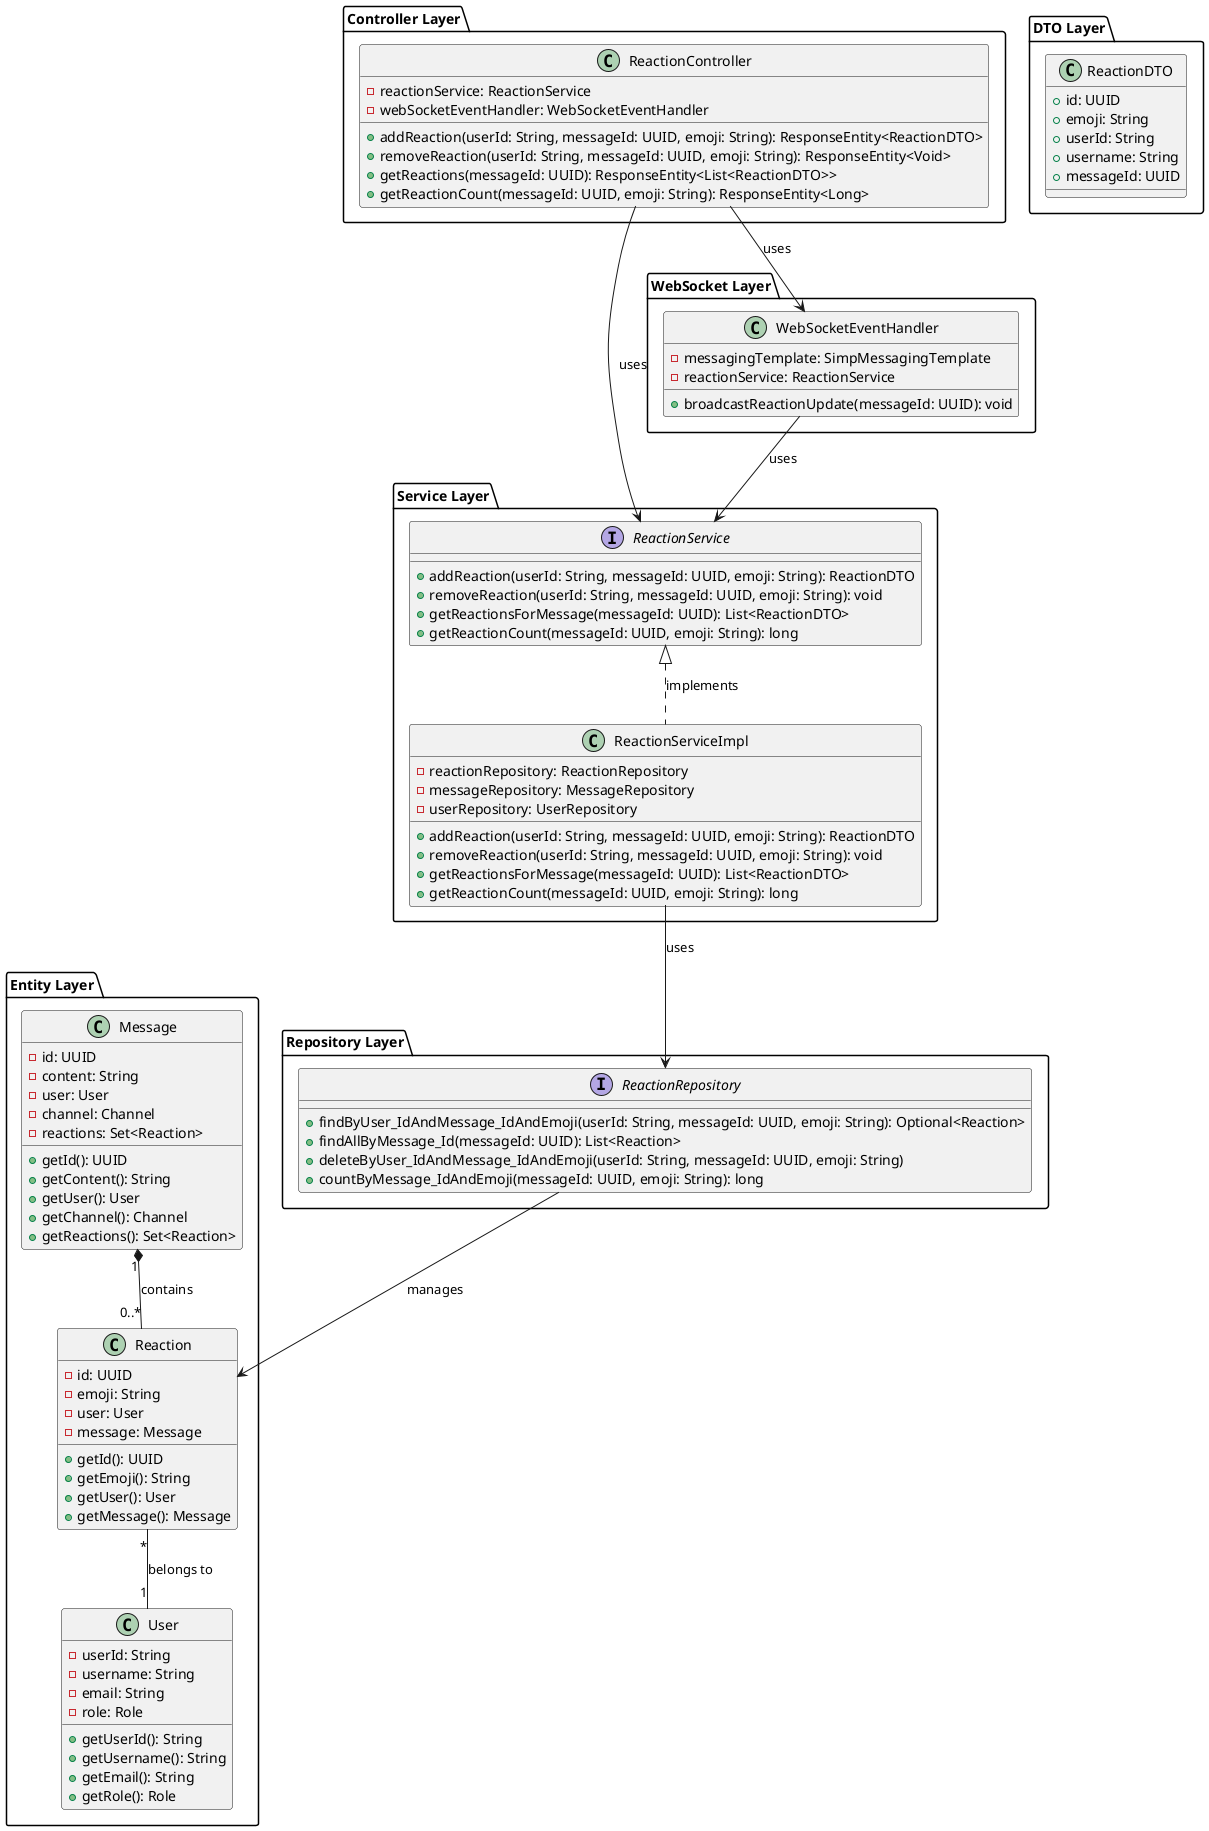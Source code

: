 @startuml Reaction Class Diagram

package "Entity Layer" {
    class Reaction {
        - id: UUID
        - emoji: String
        - user: User
        - message: Message
        + getId(): UUID
        + getEmoji(): String
        + getUser(): User
        + getMessage(): Message
    }

    class Message {
        - id: UUID
        - content: String
        - user: User
        - channel: Channel
        - reactions: Set<Reaction>
        + getId(): UUID
        + getContent(): String
        + getUser(): User
        + getChannel(): Channel
        + getReactions(): Set<Reaction>
    }

    class User {
        - userId: String
        - username: String
        - email: String
        - role: Role
        + getUserId(): String
        + getUsername(): String
        + getEmail(): String
        + getRole(): Role
    }
}

package "Repository Layer" {
    interface ReactionRepository {
        + findByUser_IdAndMessage_IdAndEmoji(userId: String, messageId: UUID, emoji: String): Optional<Reaction>
        + findAllByMessage_Id(messageId: UUID): List<Reaction>
        + deleteByUser_IdAndMessage_IdAndEmoji(userId: String, messageId: UUID, emoji: String)
        + countByMessage_IdAndEmoji(messageId: UUID, emoji: String): long
    }
}

package "Service Layer" {
    interface ReactionService {
        + addReaction(userId: String, messageId: UUID, emoji: String): ReactionDTO
        + removeReaction(userId: String, messageId: UUID, emoji: String): void
        + getReactionsForMessage(messageId: UUID): List<ReactionDTO>
        + getReactionCount(messageId: UUID, emoji: String): long
    }

    class ReactionServiceImpl {
        - reactionRepository: ReactionRepository
        - messageRepository: MessageRepository
        - userRepository: UserRepository
        + addReaction(userId: String, messageId: UUID, emoji: String): ReactionDTO
        + removeReaction(userId: String, messageId: UUID, emoji: String): void
        + getReactionsForMessage(messageId: UUID): List<ReactionDTO>
        + getReactionCount(messageId: UUID, emoji: String): long
    }
}

package "Controller Layer" {
    class ReactionController {
        - reactionService: ReactionService
        - webSocketEventHandler: WebSocketEventHandler
        + addReaction(userId: String, messageId: UUID, emoji: String): ResponseEntity<ReactionDTO>
        + removeReaction(userId: String, messageId: UUID, emoji: String): ResponseEntity<Void>
        + getReactions(messageId: UUID): ResponseEntity<List<ReactionDTO>>
        + getReactionCount(messageId: UUID, emoji: String): ResponseEntity<Long>
    }
}

package "WebSocket Layer" {
    class WebSocketEventHandler {
        - messagingTemplate: SimpMessagingTemplate
        - reactionService: ReactionService
        + broadcastReactionUpdate(messageId: UUID): void
    }
}

package "DTO Layer" {
    class ReactionDTO {
        + id: UUID
        + emoji: String
        + userId: String
        + username: String
        + messageId: UUID
    }
}

' Relationships
Message "1" *-- "0..*" Reaction : contains
Reaction "*" -- "1" User : belongs to
ReactionController --> ReactionService : uses
ReactionController --> WebSocketEventHandler : uses
WebSocketEventHandler --> ReactionService : uses
ReactionService <|.. ReactionServiceImpl : implements
ReactionServiceImpl --> ReactionRepository : uses
ReactionRepository --> Reaction : manages

@enduml 